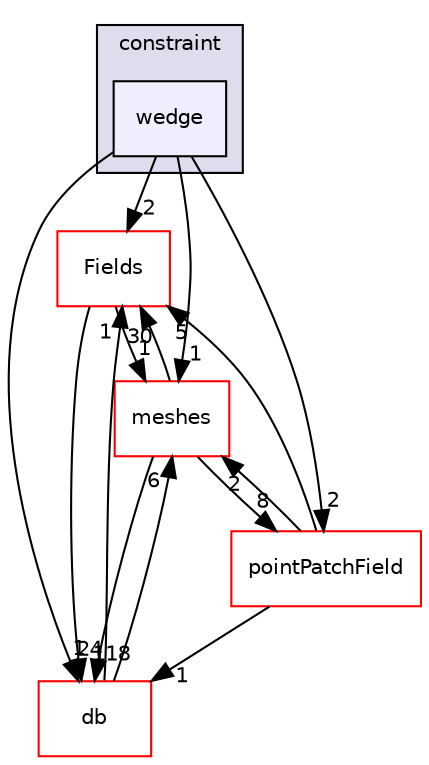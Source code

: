 digraph "src/OpenFOAM/fields/pointPatchFields/constraint/wedge" {
  bgcolor=transparent;
  compound=true
  node [ fontsize="10", fontname="Helvetica"];
  edge [ labelfontsize="10", labelfontname="Helvetica"];
  subgraph clusterdir_c29a60990a95f573ba90840ea20f11f4 {
    graph [ bgcolor="#ddddee", pencolor="black", label="constraint" fontname="Helvetica", fontsize="10", URL="dir_c29a60990a95f573ba90840ea20f11f4.html"]
  dir_2812dd7ef4faa6ddf0e9586b3df35bb6 [shape=box, label="wedge", style="filled", fillcolor="#eeeeff", pencolor="black", URL="dir_2812dd7ef4faa6ddf0e9586b3df35bb6.html"];
  }
  dir_7d364942a13d3ce50f6681364b448a98 [shape=box label="Fields" color="red" URL="dir_7d364942a13d3ce50f6681364b448a98.html"];
  dir_aa2423979fb45fc41c393a5db370ab21 [shape=box label="meshes" color="red" URL="dir_aa2423979fb45fc41c393a5db370ab21.html"];
  dir_63c634f7a7cfd679ac26c67fb30fc32f [shape=box label="db" color="red" URL="dir_63c634f7a7cfd679ac26c67fb30fc32f.html"];
  dir_17a9bfb76e5e1dbc9e2e32285df4aeb8 [shape=box label="pointPatchField" color="red" URL="dir_17a9bfb76e5e1dbc9e2e32285df4aeb8.html"];
  dir_7d364942a13d3ce50f6681364b448a98->dir_aa2423979fb45fc41c393a5db370ab21 [headlabel="1", labeldistance=1.5 headhref="dir_002038_002227.html"];
  dir_7d364942a13d3ce50f6681364b448a98->dir_63c634f7a7cfd679ac26c67fb30fc32f [headlabel="24", labeldistance=1.5 headhref="dir_002038_001953.html"];
  dir_2812dd7ef4faa6ddf0e9586b3df35bb6->dir_7d364942a13d3ce50f6681364b448a98 [headlabel="2", labeldistance=1.5 headhref="dir_002086_002038.html"];
  dir_2812dd7ef4faa6ddf0e9586b3df35bb6->dir_aa2423979fb45fc41c393a5db370ab21 [headlabel="1", labeldistance=1.5 headhref="dir_002086_002227.html"];
  dir_2812dd7ef4faa6ddf0e9586b3df35bb6->dir_63c634f7a7cfd679ac26c67fb30fc32f [headlabel="1", labeldistance=1.5 headhref="dir_002086_001953.html"];
  dir_2812dd7ef4faa6ddf0e9586b3df35bb6->dir_17a9bfb76e5e1dbc9e2e32285df4aeb8 [headlabel="2", labeldistance=1.5 headhref="dir_002086_002093.html"];
  dir_aa2423979fb45fc41c393a5db370ab21->dir_7d364942a13d3ce50f6681364b448a98 [headlabel="30", labeldistance=1.5 headhref="dir_002227_002038.html"];
  dir_aa2423979fb45fc41c393a5db370ab21->dir_63c634f7a7cfd679ac26c67fb30fc32f [headlabel="118", labeldistance=1.5 headhref="dir_002227_001953.html"];
  dir_aa2423979fb45fc41c393a5db370ab21->dir_17a9bfb76e5e1dbc9e2e32285df4aeb8 [headlabel="8", labeldistance=1.5 headhref="dir_002227_002093.html"];
  dir_63c634f7a7cfd679ac26c67fb30fc32f->dir_7d364942a13d3ce50f6681364b448a98 [headlabel="1", labeldistance=1.5 headhref="dir_001953_002038.html"];
  dir_63c634f7a7cfd679ac26c67fb30fc32f->dir_aa2423979fb45fc41c393a5db370ab21 [headlabel="6", labeldistance=1.5 headhref="dir_001953_002227.html"];
  dir_17a9bfb76e5e1dbc9e2e32285df4aeb8->dir_7d364942a13d3ce50f6681364b448a98 [headlabel="5", labeldistance=1.5 headhref="dir_002093_002038.html"];
  dir_17a9bfb76e5e1dbc9e2e32285df4aeb8->dir_aa2423979fb45fc41c393a5db370ab21 [headlabel="2", labeldistance=1.5 headhref="dir_002093_002227.html"];
  dir_17a9bfb76e5e1dbc9e2e32285df4aeb8->dir_63c634f7a7cfd679ac26c67fb30fc32f [headlabel="1", labeldistance=1.5 headhref="dir_002093_001953.html"];
}
